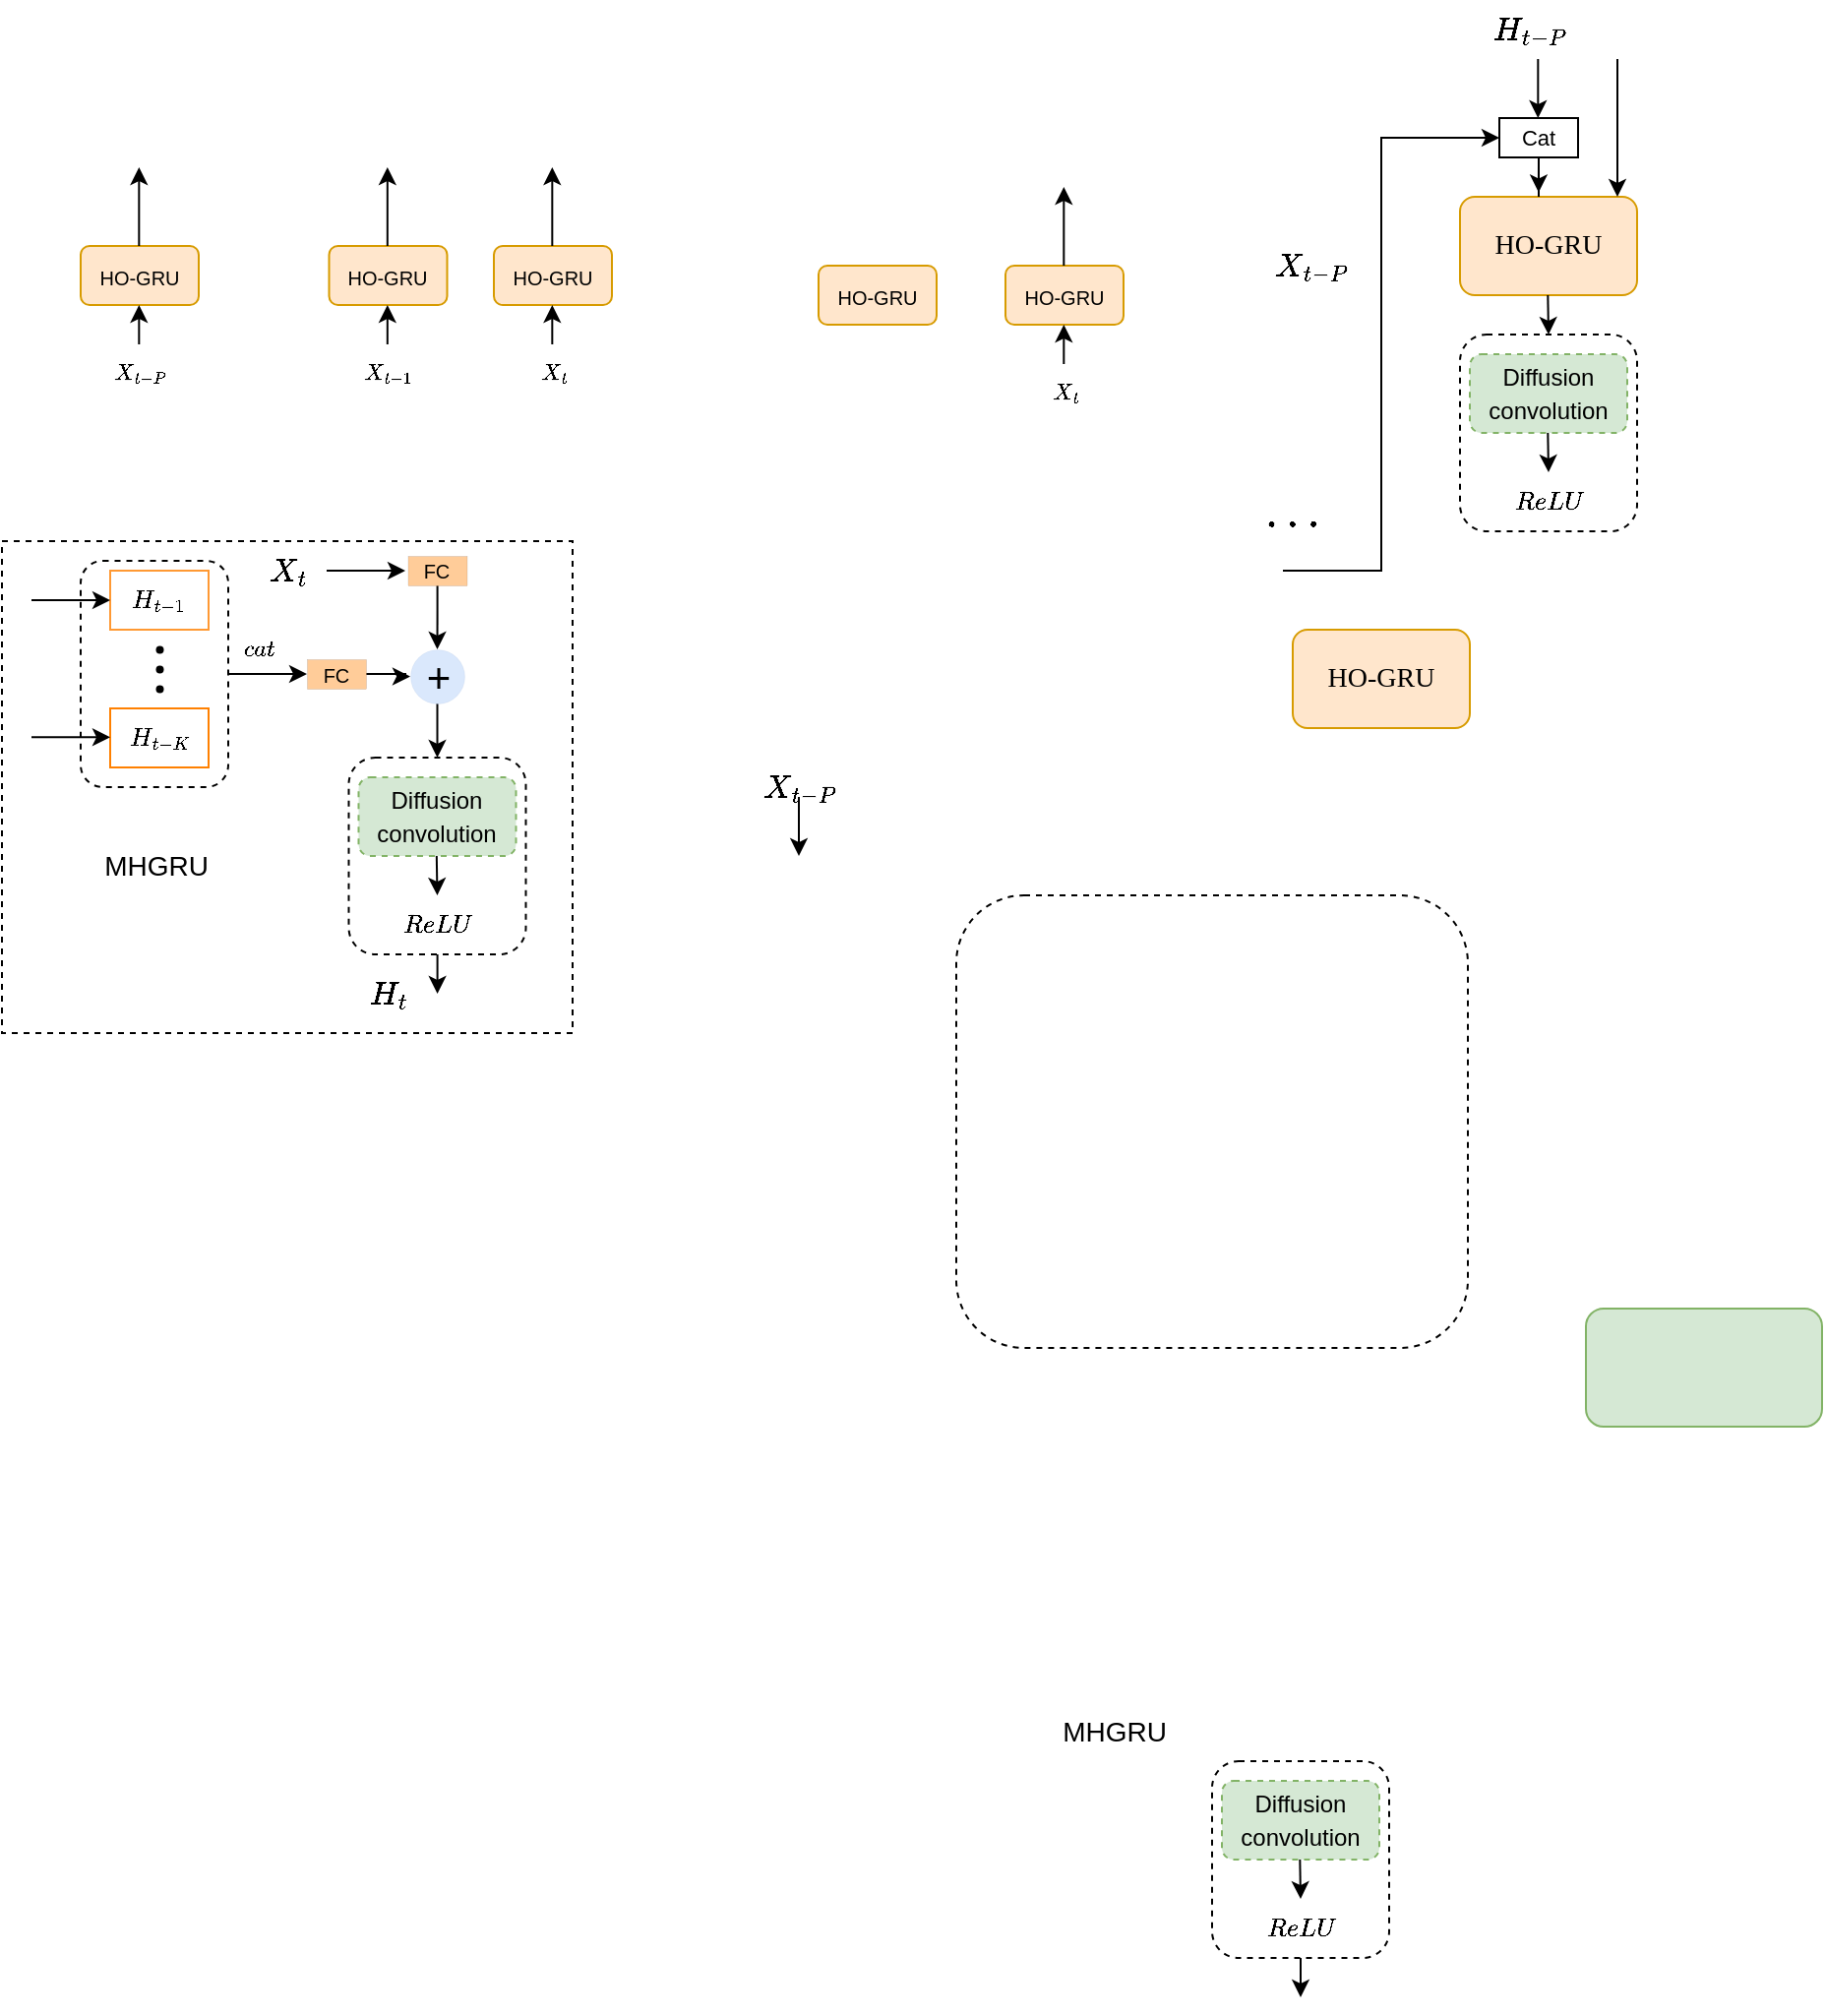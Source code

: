 <mxfile version="20.3.3" type="github" pages="2">
  <diagram id="hJp9Cb7KLexVjKm1sbrY" name="第 1 页">
    <mxGraphModel dx="1807" dy="1694" grid="1" gridSize="10" guides="1" tooltips="1" connect="1" arrows="1" fold="1" page="1" pageScale="1" pageWidth="827" pageHeight="1169" math="1" shadow="0">
      <root>
        <mxCell id="0" />
        <mxCell id="1" parent="0" />
        <mxCell id="CPpen95AD1g5v73k_SBk-2" value="" style="rounded=1;whiteSpace=wrap;html=1;dashed=1;" vertex="1" parent="1">
          <mxGeometry x="440" y="420" width="260" height="230" as="geometry" />
        </mxCell>
        <mxCell id="CPpen95AD1g5v73k_SBk-8" value="&lt;span style=&quot;color: rgba(0, 0, 0, 0); font-family: monospace; font-size: 0px; text-align: start;&quot;&gt;%3CmxGraphModel%3E%3Croot%3E%3CmxCell%20id%3D%220%22%2F%3E%3CmxCell%20id%3D%221%22%20parent%3D%220%22%2F%3E%3CmxCell%20id%3D%222%22%20value%3D%22%22%20style%3D%22endArrow%3Dclassic%3Bhtml%3D1%3Brounded%3D0%3B%22%20edge%3D%221%22%20parent%3D%221%22%3E%3CmxGeometry%20width%3D%2250%22%20height%3D%2250%22%20relative%3D%221%22%20as%3D%22geometry%22%3E%3CmxPoint%20x%3D%22350%22%20y%3D%22180%22%20as%3D%22sourcePoint%22%2F%3E%3CmxPoint%20x%3D%22350%22%20y%3D%22260%22%20as%3D%22targetPoint%22%2F%3E%3C%2FmxGeometry%3E%3C%2FmxCell%3E%3C%2Froot%3E%3C%2FmxGraphModel%3E$$&lt;/span&gt;" style="text;html=1;align=center;verticalAlign=middle;resizable=0;points=[];autosize=1;strokeColor=none;fillColor=none;" vertex="1" parent="1">
          <mxGeometry x="238.75" y="100" width="20" height="30" as="geometry" />
        </mxCell>
        <mxCell id="CPpen95AD1g5v73k_SBk-11" value="&lt;span style=&quot;font-family: Helvetica;&quot;&gt;$$X_{t-P}$$&lt;/span&gt;" style="text;html=1;align=center;verticalAlign=middle;resizable=0;points=[];autosize=1;strokeColor=none;fillColor=none;fontSize=14;fontFamily=Verdana;" vertex="1" parent="1">
          <mxGeometry x="310" y="350" width="100" height="30" as="geometry" />
        </mxCell>
        <mxCell id="CPpen95AD1g5v73k_SBk-12" value="HO-GRU" style="rounded=1;whiteSpace=wrap;html=1;fontFamily=Verdana;fontSize=14;fillColor=#ffe6cc;strokeColor=#d79b00;" vertex="1" parent="1">
          <mxGeometry x="611" y="285" width="90" height="50" as="geometry" />
        </mxCell>
        <mxCell id="CPpen95AD1g5v73k_SBk-13" value="" style="rounded=1;whiteSpace=wrap;html=1;fontFamily=Verdana;fontSize=14;fillColor=#d5e8d4;strokeColor=#82b366;" vertex="1" parent="1">
          <mxGeometry x="760" y="630" width="120" height="60" as="geometry" />
        </mxCell>
        <mxCell id="CPpen95AD1g5v73k_SBk-15" value="" style="rounded=1;whiteSpace=wrap;html=1;fontFamily=Verdana;fontSize=14;dashed=1;" vertex="1" parent="1">
          <mxGeometry x="131.25" y="350" width="90" height="100" as="geometry" />
        </mxCell>
        <mxCell id="CPpen95AD1g5v73k_SBk-19" value="" style="endArrow=classic;html=1;rounded=0;" edge="1" parent="1">
          <mxGeometry width="50" height="50" relative="1" as="geometry">
            <mxPoint x="360" y="370" as="sourcePoint" />
            <mxPoint x="360" y="400" as="targetPoint" />
          </mxGeometry>
        </mxCell>
        <mxCell id="CPpen95AD1g5v73k_SBk-21" value="&lt;font face=&quot;Helvetica&quot; style=&quot;font-size: 12px;&quot;&gt;Diffusion convolution&lt;/font&gt;" style="rounded=1;whiteSpace=wrap;html=1;dashed=1;fontFamily=Verdana;fontSize=14;fillColor=#d5e8d4;strokeColor=#82b366;" vertex="1" parent="1">
          <mxGeometry x="136.25" y="360" width="80" height="40" as="geometry" />
        </mxCell>
        <mxCell id="CPpen95AD1g5v73k_SBk-24" value="" style="endArrow=classic;html=1;rounded=0;" edge="1" parent="1">
          <mxGeometry width="50" height="50" relative="1" as="geometry">
            <mxPoint x="175.91" y="400" as="sourcePoint" />
            <mxPoint x="176.25" y="420" as="targetPoint" />
          </mxGeometry>
        </mxCell>
        <mxCell id="CPpen95AD1g5v73k_SBk-91" style="edgeStyle=orthogonalEdgeStyle;rounded=0;orthogonalLoop=1;jettySize=auto;html=1;fontFamily=Helvetica;fontSize=21;endArrow=classic;endFill=1;" edge="1" parent="1" source="CPpen95AD1g5v73k_SBk-25">
          <mxGeometry relative="1" as="geometry">
            <mxPoint x="176.25" y="470" as="targetPoint" />
          </mxGeometry>
        </mxCell>
        <mxCell id="CPpen95AD1g5v73k_SBk-25" value="&lt;font style=&quot;font-size: 11px;&quot;&gt;$$ReLU$$&lt;/font&gt;" style="text;html=1;align=center;verticalAlign=middle;resizable=0;points=[];autosize=1;strokeColor=none;fillColor=none;fontSize=11;fontFamily=Helvetica;" vertex="1" parent="1">
          <mxGeometry x="136.25" y="420" width="80" height="30" as="geometry" />
        </mxCell>
        <mxCell id="CPpen95AD1g5v73k_SBk-29" value="&lt;font style=&quot;font-size: 14px;&quot;&gt;$$H_{t-P}$$&lt;/font&gt;" style="text;html=1;align=center;verticalAlign=middle;resizable=0;points=[];autosize=1;strokeColor=none;fillColor=none;" vertex="1" parent="1">
          <mxGeometry x="681" y="-35" width="100" height="30" as="geometry" />
        </mxCell>
        <mxCell id="CPpen95AD1g5v73k_SBk-30" value="&lt;span style=&quot;font-family: Helvetica;&quot;&gt;$$X_{t-P}$$&lt;/span&gt;" style="text;html=1;align=center;verticalAlign=middle;resizable=0;points=[];autosize=1;strokeColor=none;fillColor=none;fontSize=14;fontFamily=Verdana;" vertex="1" parent="1">
          <mxGeometry x="570" y="85" width="100" height="30" as="geometry" />
        </mxCell>
        <mxCell id="CPpen95AD1g5v73k_SBk-31" value="HO-GRU" style="rounded=1;whiteSpace=wrap;html=1;fontFamily=Verdana;fontSize=14;fillColor=#ffe6cc;strokeColor=#d79b00;" vertex="1" parent="1">
          <mxGeometry x="696" y="65" width="90" height="50" as="geometry" />
        </mxCell>
        <mxCell id="CPpen95AD1g5v73k_SBk-32" value="" style="rounded=1;whiteSpace=wrap;html=1;fontFamily=Verdana;fontSize=14;dashed=1;" vertex="1" parent="1">
          <mxGeometry x="696" y="135" width="90" height="100" as="geometry" />
        </mxCell>
        <mxCell id="CPpen95AD1g5v73k_SBk-33" value="" style="endArrow=classic;html=1;rounded=0;" edge="1" parent="1">
          <mxGeometry width="50" height="50" relative="1" as="geometry">
            <mxPoint x="740.66" y="115" as="sourcePoint" />
            <mxPoint x="741" y="135" as="targetPoint" />
          </mxGeometry>
        </mxCell>
        <mxCell id="CPpen95AD1g5v73k_SBk-34" value="" style="endArrow=classic;html=1;rounded=0;" edge="1" parent="1">
          <mxGeometry width="50" height="50" relative="1" as="geometry">
            <mxPoint x="776" y="-5" as="sourcePoint" />
            <mxPoint x="776" y="65" as="targetPoint" />
            <Array as="points">
              <mxPoint x="776" y="35" />
            </Array>
          </mxGeometry>
        </mxCell>
        <mxCell id="CPpen95AD1g5v73k_SBk-35" value="&lt;font face=&quot;Helvetica&quot; style=&quot;font-size: 12px;&quot;&gt;Diffusion convolution&lt;/font&gt;" style="rounded=1;whiteSpace=wrap;html=1;dashed=1;fontFamily=Verdana;fontSize=14;fillColor=#d5e8d4;strokeColor=#82b366;" vertex="1" parent="1">
          <mxGeometry x="701" y="145" width="80" height="40" as="geometry" />
        </mxCell>
        <mxCell id="CPpen95AD1g5v73k_SBk-36" value="" style="endArrow=classic;html=1;rounded=0;" edge="1" parent="1">
          <mxGeometry width="50" height="50" relative="1" as="geometry">
            <mxPoint x="740.66" y="185" as="sourcePoint" />
            <mxPoint x="741" y="205" as="targetPoint" />
          </mxGeometry>
        </mxCell>
        <mxCell id="CPpen95AD1g5v73k_SBk-38" value="&lt;font style=&quot;font-size: 11px;&quot;&gt;$$ReLU$$&lt;/font&gt;" style="text;html=1;align=center;verticalAlign=middle;resizable=0;points=[];autosize=1;strokeColor=none;fillColor=none;fontSize=11;fontFamily=Helvetica;" vertex="1" parent="1">
          <mxGeometry x="701" y="205" width="80" height="30" as="geometry" />
        </mxCell>
        <mxCell id="CPpen95AD1g5v73k_SBk-39" value="" style="endArrow=classic;html=1;rounded=0;fontFamily=Helvetica;fontSize=11;" edge="1" parent="1">
          <mxGeometry width="50" height="50" relative="1" as="geometry">
            <mxPoint x="606" y="255" as="sourcePoint" />
            <mxPoint x="716" y="35" as="targetPoint" />
            <Array as="points">
              <mxPoint x="656" y="255" />
              <mxPoint x="656" y="35" />
            </Array>
          </mxGeometry>
        </mxCell>
        <mxCell id="CPpen95AD1g5v73k_SBk-50" style="edgeStyle=orthogonalEdgeStyle;rounded=0;orthogonalLoop=1;jettySize=auto;html=1;entryX=0.444;entryY=-0.045;entryDx=0;entryDy=0;entryPerimeter=0;fontFamily=Helvetica;fontSize=20;endArrow=classic;endFill=1;" edge="1" parent="1" source="CPpen95AD1g5v73k_SBk-42" target="CPpen95AD1g5v73k_SBk-31">
          <mxGeometry relative="1" as="geometry" />
        </mxCell>
        <mxCell id="CPpen95AD1g5v73k_SBk-42" value="Cat" style="whiteSpace=wrap;html=1;fontFamily=Helvetica;fontSize=11;" vertex="1" parent="1">
          <mxGeometry x="716" y="25" width="40" height="20" as="geometry" />
        </mxCell>
        <mxCell id="CPpen95AD1g5v73k_SBk-43" value="" style="endArrow=classic;html=1;rounded=0;" edge="1" parent="1">
          <mxGeometry width="50" height="50" relative="1" as="geometry">
            <mxPoint x="735.66" y="-5" as="sourcePoint" />
            <mxPoint x="735.66" y="25" as="targetPoint" />
          </mxGeometry>
        </mxCell>
        <mxCell id="CPpen95AD1g5v73k_SBk-45" value="&lt;b&gt;&lt;font style=&quot;font-size: 20px;&quot;&gt;$$...$$&lt;/font&gt;&lt;/b&gt;" style="text;html=1;align=center;verticalAlign=middle;resizable=0;points=[];autosize=1;strokeColor=none;fillColor=none;fontSize=11;fontFamily=Helvetica;" vertex="1" parent="1">
          <mxGeometry x="570" y="205" width="80" height="40" as="geometry" />
        </mxCell>
        <mxCell id="CPpen95AD1g5v73k_SBk-56" value="&lt;span style=&quot;font-family: Helvetica;&quot;&gt;$$X_t$$&lt;/span&gt;" style="text;html=1;align=center;verticalAlign=middle;resizable=0;points=[];autosize=1;strokeColor=none;fillColor=none;fontSize=14;fontFamily=Verdana;" vertex="1" parent="1">
          <mxGeometry x="60" y="240" width="80" height="30" as="geometry" />
        </mxCell>
        <mxCell id="CPpen95AD1g5v73k_SBk-58" value="&lt;font style=&quot;font-size: 11px;&quot;&gt;$$H_{t-1}$$&lt;/font&gt;" style="whiteSpace=wrap;html=1;fontFamily=Helvetica;fontSize=20;strokeColor=#FF9933;" vertex="1" parent="1">
          <mxGeometry x="10" y="255" width="50" height="30" as="geometry" />
        </mxCell>
        <mxCell id="CPpen95AD1g5v73k_SBk-61" value="&lt;font style=&quot;font-size: 11px;&quot;&gt;$$H_{t-K}$$&lt;/font&gt;" style="whiteSpace=wrap;html=1;fontFamily=Helvetica;fontSize=20;strokeColor=#FF8000;" vertex="1" parent="1">
          <mxGeometry x="10" y="325" width="50" height="30" as="geometry" />
        </mxCell>
        <mxCell id="CPpen95AD1g5v73k_SBk-73" style="edgeStyle=orthogonalEdgeStyle;rounded=0;orthogonalLoop=1;jettySize=auto;html=1;fontFamily=Helvetica;fontSize=10;endArrow=classic;endFill=1;" edge="1" parent="1" source="CPpen95AD1g5v73k_SBk-62">
          <mxGeometry relative="1" as="geometry">
            <mxPoint x="110.0" y="307.5" as="targetPoint" />
          </mxGeometry>
        </mxCell>
        <mxCell id="CPpen95AD1g5v73k_SBk-62" value="" style="rounded=1;whiteSpace=wrap;html=1;fontFamily=Helvetica;fontSize=11;fillColor=none;dashed=1;" vertex="1" parent="1">
          <mxGeometry x="-5" y="250" width="75" height="115" as="geometry" />
        </mxCell>
        <mxCell id="CPpen95AD1g5v73k_SBk-68" value="" style="shape=waypoint;sketch=0;fillStyle=solid;size=6;pointerEvents=1;points=[];fillColor=none;resizable=0;rotatable=0;perimeter=centerPerimeter;snapToPoint=1;dashed=1;strokeColor=#000000;fontFamily=Helvetica;fontSize=10;strokeWidth=0;" vertex="1" parent="1">
          <mxGeometry x="15" y="275" width="40" height="40" as="geometry" />
        </mxCell>
        <mxCell id="CPpen95AD1g5v73k_SBk-69" value="" style="shape=waypoint;sketch=0;fillStyle=solid;size=6;pointerEvents=1;points=[];fillColor=none;resizable=0;rotatable=0;perimeter=centerPerimeter;snapToPoint=1;dashed=1;strokeColor=#000000;fontFamily=Helvetica;fontSize=10;strokeWidth=0;" vertex="1" parent="1">
          <mxGeometry x="15" y="295" width="40" height="40" as="geometry" />
        </mxCell>
        <mxCell id="CPpen95AD1g5v73k_SBk-70" value="" style="shape=waypoint;sketch=0;fillStyle=solid;size=6;pointerEvents=1;points=[];fillColor=none;resizable=0;rotatable=0;perimeter=centerPerimeter;snapToPoint=1;dashed=1;strokeColor=#000000;fontFamily=Helvetica;fontSize=10;strokeWidth=0;" vertex="1" parent="1">
          <mxGeometry x="15" y="285" width="40" height="40" as="geometry" />
        </mxCell>
        <mxCell id="CPpen95AD1g5v73k_SBk-71" value="" style="endArrow=classic;html=1;rounded=0;fontFamily=Helvetica;fontSize=10;entryX=0;entryY=0.5;entryDx=0;entryDy=0;" edge="1" parent="1" target="CPpen95AD1g5v73k_SBk-58">
          <mxGeometry width="50" height="50" relative="1" as="geometry">
            <mxPoint x="-30" y="270" as="sourcePoint" />
            <mxPoint x="10" y="225" as="targetPoint" />
          </mxGeometry>
        </mxCell>
        <mxCell id="CPpen95AD1g5v73k_SBk-72" value="" style="endArrow=classic;html=1;rounded=0;fontFamily=Helvetica;fontSize=10;entryX=0;entryY=0.5;entryDx=0;entryDy=0;" edge="1" parent="1">
          <mxGeometry width="50" height="50" relative="1" as="geometry">
            <mxPoint x="-30.0" y="339.66" as="sourcePoint" />
            <mxPoint x="10.0" y="339.66" as="targetPoint" />
          </mxGeometry>
        </mxCell>
        <mxCell id="CPpen95AD1g5v73k_SBk-74" value="$$cat$$" style="text;html=1;align=center;verticalAlign=middle;resizable=0;points=[];autosize=1;strokeColor=none;fillColor=none;fontSize=10;fontFamily=Helvetica;" vertex="1" parent="1">
          <mxGeometry x="50" y="280" width="70" height="30" as="geometry" />
        </mxCell>
        <mxCell id="CPpen95AD1g5v73k_SBk-85" value="" style="edgeStyle=orthogonalEdgeStyle;rounded=0;orthogonalLoop=1;jettySize=auto;html=1;fontFamily=Helvetica;fontSize=21;endArrow=classic;endFill=1;" edge="1" parent="1" source="CPpen95AD1g5v73k_SBk-75" target="CPpen95AD1g5v73k_SBk-80">
          <mxGeometry relative="1" as="geometry" />
        </mxCell>
        <mxCell id="CPpen95AD1g5v73k_SBk-75" value="FC" style="rounded=0;whiteSpace=wrap;html=1;dashed=1;strokeColor=#000000;strokeWidth=0;fontFamily=Helvetica;fontSize=10;fillColor=#FFCC99;" vertex="1" parent="1">
          <mxGeometry x="110" y="300" width="30" height="15" as="geometry" />
        </mxCell>
        <mxCell id="CPpen95AD1g5v73k_SBk-79" style="edgeStyle=orthogonalEdgeStyle;rounded=0;orthogonalLoop=1;jettySize=auto;html=1;fontFamily=Helvetica;fontSize=10;endArrow=classic;endFill=1;entryX=0.5;entryY=0;entryDx=0;entryDy=0;" edge="1" parent="1" source="CPpen95AD1g5v73k_SBk-76" target="CPpen95AD1g5v73k_SBk-80">
          <mxGeometry relative="1" as="geometry">
            <mxPoint x="176.25" y="282.5" as="targetPoint" />
          </mxGeometry>
        </mxCell>
        <mxCell id="CPpen95AD1g5v73k_SBk-76" value="FC" style="rounded=0;whiteSpace=wrap;html=1;dashed=1;strokeColor=#000000;strokeWidth=0;fontFamily=Helvetica;fontSize=10;fillColor=#FFCC99;" vertex="1" parent="1">
          <mxGeometry x="161.25" y="247.5" width="30" height="15" as="geometry" />
        </mxCell>
        <mxCell id="CPpen95AD1g5v73k_SBk-90" style="edgeStyle=orthogonalEdgeStyle;rounded=0;orthogonalLoop=1;jettySize=auto;html=1;entryX=0.5;entryY=0;entryDx=0;entryDy=0;fontFamily=Helvetica;fontSize=21;endArrow=classic;endFill=1;" edge="1" parent="1" source="CPpen95AD1g5v73k_SBk-80" target="CPpen95AD1g5v73k_SBk-15">
          <mxGeometry relative="1" as="geometry" />
        </mxCell>
        <mxCell id="CPpen95AD1g5v73k_SBk-80" value="&lt;font style=&quot;font-size: 21px;&quot;&gt;+&lt;/font&gt;" style="ellipse;whiteSpace=wrap;html=1;aspect=fixed;dashed=1;strokeColor=#6c8ebf;strokeWidth=0;fontFamily=Helvetica;fontSize=10;fillColor=#dae8fc;" vertex="1" parent="1">
          <mxGeometry x="162.5" y="295" width="27.5" height="27.5" as="geometry" />
        </mxCell>
        <mxCell id="CPpen95AD1g5v73k_SBk-92" value="&lt;font style=&quot;font-size: 14px;&quot;&gt;$$H_t$$&lt;/font&gt;" style="text;html=1;align=center;verticalAlign=middle;resizable=0;points=[];autosize=1;strokeColor=none;fillColor=none;fontSize=21;fontFamily=Helvetica;" vertex="1" parent="1">
          <mxGeometry x="111.25" y="450" width="80" height="40" as="geometry" />
        </mxCell>
        <mxCell id="CPpen95AD1g5v73k_SBk-93" value="" style="endArrow=classic;html=1;rounded=0;fontFamily=Helvetica;fontSize=14;" edge="1" parent="1">
          <mxGeometry width="50" height="50" relative="1" as="geometry">
            <mxPoint x="120" y="255" as="sourcePoint" />
            <mxPoint x="160" y="255" as="targetPoint" />
          </mxGeometry>
        </mxCell>
        <mxCell id="CPpen95AD1g5v73k_SBk-95" value="" style="rounded=0;whiteSpace=wrap;html=1;dashed=1;strokeColor=#000000;strokeWidth=1;fontFamily=Helvetica;fontSize=14;fillColor=none;" vertex="1" parent="1">
          <mxGeometry x="-45" y="240" width="290" height="250" as="geometry" />
        </mxCell>
        <mxCell id="CPpen95AD1g5v73k_SBk-96" value="MHGRU" style="text;html=1;align=center;verticalAlign=middle;resizable=0;points=[];autosize=1;strokeColor=none;fillColor=none;fontSize=14;fontFamily=Helvetica;" vertex="1" parent="1">
          <mxGeometry x="-7.5" y="390" width="80" height="30" as="geometry" />
        </mxCell>
        <mxCell id="CPpen95AD1g5v73k_SBk-99" value="" style="rounded=1;whiteSpace=wrap;html=1;fontFamily=Verdana;fontSize=14;dashed=1;" vertex="1" parent="1">
          <mxGeometry x="570" y="860" width="90" height="100" as="geometry" />
        </mxCell>
        <mxCell id="CPpen95AD1g5v73k_SBk-100" value="&lt;font face=&quot;Helvetica&quot; style=&quot;font-size: 12px;&quot;&gt;Diffusion convolution&lt;/font&gt;" style="rounded=1;whiteSpace=wrap;html=1;dashed=1;fontFamily=Verdana;fontSize=14;fillColor=#d5e8d4;strokeColor=#82b366;" vertex="1" parent="1">
          <mxGeometry x="575" y="870" width="80" height="40" as="geometry" />
        </mxCell>
        <mxCell id="CPpen95AD1g5v73k_SBk-101" value="" style="endArrow=classic;html=1;rounded=0;" edge="1" parent="1">
          <mxGeometry width="50" height="50" relative="1" as="geometry">
            <mxPoint x="614.66" y="910" as="sourcePoint" />
            <mxPoint x="615.0" y="930" as="targetPoint" />
          </mxGeometry>
        </mxCell>
        <mxCell id="CPpen95AD1g5v73k_SBk-102" style="edgeStyle=orthogonalEdgeStyle;rounded=0;orthogonalLoop=1;jettySize=auto;html=1;fontFamily=Helvetica;fontSize=21;endArrow=classic;endFill=1;" edge="1" parent="1" source="CPpen95AD1g5v73k_SBk-103">
          <mxGeometry relative="1" as="geometry">
            <mxPoint x="615.0" y="980" as="targetPoint" />
          </mxGeometry>
        </mxCell>
        <mxCell id="CPpen95AD1g5v73k_SBk-103" value="&lt;font style=&quot;font-size: 11px;&quot;&gt;$$ReLU$$&lt;/font&gt;" style="text;html=1;align=center;verticalAlign=middle;resizable=0;points=[];autosize=1;strokeColor=none;fillColor=none;fontSize=11;fontFamily=Helvetica;" vertex="1" parent="1">
          <mxGeometry x="575" y="930" width="80" height="30" as="geometry" />
        </mxCell>
        <mxCell id="CPpen95AD1g5v73k_SBk-122" value="MHGRU" style="text;html=1;align=center;verticalAlign=middle;resizable=0;points=[];autosize=1;strokeColor=none;fillColor=none;fontSize=14;fontFamily=Helvetica;" vertex="1" parent="1">
          <mxGeometry x="480" y="830" width="80" height="30" as="geometry" />
        </mxCell>
        <mxCell id="ZWESRI51xOUJ7G3OvhkM-3" value="&lt;font style=&quot;font-size: 10px;&quot;&gt;HO-GRU&lt;/font&gt;" style="rounded=1;whiteSpace=wrap;html=1;strokeColor=#d79b00;strokeWidth=1;fontFamily=Helvetica;fontSize=13;fillColor=#ffe6cc;" vertex="1" parent="1">
          <mxGeometry x="205" y="90" width="60" height="30" as="geometry" />
        </mxCell>
        <mxCell id="ZWESRI51xOUJ7G3OvhkM-4" value="&lt;font style=&quot;font-size: 10px;&quot;&gt;HO-GRU&lt;/font&gt;" style="rounded=1;whiteSpace=wrap;html=1;strokeColor=#d79b00;strokeWidth=1;fontFamily=Helvetica;fontSize=13;fillColor=#ffe6cc;" vertex="1" parent="1">
          <mxGeometry x="370" y="100" width="60" height="30" as="geometry" />
        </mxCell>
        <mxCell id="ZWESRI51xOUJ7G3OvhkM-5" value="$$X_t$$" style="text;html=1;align=center;verticalAlign=middle;resizable=0;points=[];autosize=1;strokeColor=none;fillColor=none;fontSize=10;fontFamily=Helvetica;" vertex="1" parent="1">
          <mxGeometry x="200" y="140" width="70" height="30" as="geometry" />
        </mxCell>
        <mxCell id="ZWESRI51xOUJ7G3OvhkM-6" value="" style="endArrow=classic;html=1;rounded=0;fontFamily=Helvetica;fontSize=11;" edge="1" parent="1">
          <mxGeometry width="50" height="50" relative="1" as="geometry">
            <mxPoint x="234.66" y="140" as="sourcePoint" />
            <mxPoint x="234.66" y="120" as="targetPoint" />
          </mxGeometry>
        </mxCell>
        <mxCell id="ZWESRI51xOUJ7G3OvhkM-7" value="" style="endArrow=classic;html=1;rounded=0;fontFamily=Helvetica;fontSize=11;" edge="1" parent="1">
          <mxGeometry width="50" height="50" relative="1" as="geometry">
            <mxPoint x="234.66" y="90" as="sourcePoint" />
            <mxPoint x="234.66" y="50" as="targetPoint" />
          </mxGeometry>
        </mxCell>
        <mxCell id="ZWESRI51xOUJ7G3OvhkM-38" value="&lt;span style=&quot;color: rgba(0, 0, 0, 0); font-family: monospace; font-size: 0px; text-align: start;&quot;&gt;%3CmxGraphModel%3E%3Croot%3E%3CmxCell%20id%3D%220%22%2F%3E%3CmxCell%20id%3D%221%22%20parent%3D%220%22%2F%3E%3CmxCell%20id%3D%222%22%20value%3D%22%22%20style%3D%22endArrow%3Dclassic%3Bhtml%3D1%3Brounded%3D0%3B%22%20edge%3D%221%22%20parent%3D%221%22%3E%3CmxGeometry%20width%3D%2250%22%20height%3D%2250%22%20relative%3D%221%22%20as%3D%22geometry%22%3E%3CmxPoint%20x%3D%22350%22%20y%3D%22180%22%20as%3D%22sourcePoint%22%2F%3E%3CmxPoint%20x%3D%22350%22%20y%3D%22260%22%20as%3D%22targetPoint%22%2F%3E%3C%2FmxGeometry%3E%3C%2FmxCell%3E%3C%2Froot%3E%3C%2FmxGraphModel%3E$$&lt;/span&gt;" style="text;html=1;align=center;verticalAlign=middle;resizable=0;points=[];autosize=1;strokeColor=none;fillColor=none;" vertex="1" parent="1">
          <mxGeometry x="28.75" y="100" width="20" height="30" as="geometry" />
        </mxCell>
        <mxCell id="ZWESRI51xOUJ7G3OvhkM-39" value="&lt;font style=&quot;font-size: 10px;&quot;&gt;HO-GRU&lt;/font&gt;" style="rounded=1;whiteSpace=wrap;html=1;strokeColor=#d79b00;strokeWidth=1;fontFamily=Helvetica;fontSize=13;fillColor=#ffe6cc;" vertex="1" parent="1">
          <mxGeometry x="-5" y="90" width="60" height="30" as="geometry" />
        </mxCell>
        <mxCell id="ZWESRI51xOUJ7G3OvhkM-40" value="$$X_{t-P}$$" style="text;html=1;align=center;verticalAlign=middle;resizable=0;points=[];autosize=1;strokeColor=none;fillColor=none;fontSize=10;fontFamily=Helvetica;" vertex="1" parent="1">
          <mxGeometry x="-20" y="140" width="90" height="30" as="geometry" />
        </mxCell>
        <mxCell id="ZWESRI51xOUJ7G3OvhkM-41" value="" style="endArrow=classic;html=1;rounded=0;fontFamily=Helvetica;fontSize=11;" edge="1" parent="1">
          <mxGeometry width="50" height="50" relative="1" as="geometry">
            <mxPoint x="24.66" y="140.0" as="sourcePoint" />
            <mxPoint x="24.66" y="120.0" as="targetPoint" />
          </mxGeometry>
        </mxCell>
        <mxCell id="ZWESRI51xOUJ7G3OvhkM-42" value="" style="endArrow=classic;html=1;rounded=0;fontFamily=Helvetica;fontSize=11;" edge="1" parent="1">
          <mxGeometry width="50" height="50" relative="1" as="geometry">
            <mxPoint x="24.66" y="90.0" as="sourcePoint" />
            <mxPoint x="24.66" y="50.0" as="targetPoint" />
          </mxGeometry>
        </mxCell>
        <mxCell id="ZWESRI51xOUJ7G3OvhkM-43" value="&lt;span style=&quot;color: rgba(0, 0, 0, 0); font-family: monospace; font-size: 0px; text-align: start;&quot;&gt;%3CmxGraphModel%3E%3Croot%3E%3CmxCell%20id%3D%220%22%2F%3E%3CmxCell%20id%3D%221%22%20parent%3D%220%22%2F%3E%3CmxCell%20id%3D%222%22%20value%3D%22%22%20style%3D%22endArrow%3Dclassic%3Bhtml%3D1%3Brounded%3D0%3B%22%20edge%3D%221%22%20parent%3D%221%22%3E%3CmxGeometry%20width%3D%2250%22%20height%3D%2250%22%20relative%3D%221%22%20as%3D%22geometry%22%3E%3CmxPoint%20x%3D%22350%22%20y%3D%22180%22%20as%3D%22sourcePoint%22%2F%3E%3CmxPoint%20x%3D%22350%22%20y%3D%22260%22%20as%3D%22targetPoint%22%2F%3E%3C%2FmxGeometry%3E%3C%2FmxCell%3E%3C%2Froot%3E%3C%2FmxGraphModel%3E$$&lt;/span&gt;" style="text;html=1;align=center;verticalAlign=middle;resizable=0;points=[];autosize=1;strokeColor=none;fillColor=none;" vertex="1" parent="1">
          <mxGeometry x="155" y="100" width="20" height="30" as="geometry" />
        </mxCell>
        <mxCell id="ZWESRI51xOUJ7G3OvhkM-44" value="&lt;font style=&quot;font-size: 10px;&quot;&gt;HO-GRU&lt;/font&gt;" style="rounded=1;whiteSpace=wrap;html=1;strokeColor=#d79b00;strokeWidth=1;fontFamily=Helvetica;fontSize=13;fillColor=#ffe6cc;" vertex="1" parent="1">
          <mxGeometry x="121.25" y="90" width="60" height="30" as="geometry" />
        </mxCell>
        <mxCell id="ZWESRI51xOUJ7G3OvhkM-45" value="$$X_{t-1}$$" style="text;html=1;align=center;verticalAlign=middle;resizable=0;points=[];autosize=1;strokeColor=none;fillColor=none;fontSize=10;fontFamily=Helvetica;" vertex="1" parent="1">
          <mxGeometry x="106.25" y="140" width="90" height="30" as="geometry" />
        </mxCell>
        <mxCell id="ZWESRI51xOUJ7G3OvhkM-46" value="" style="endArrow=classic;html=1;rounded=0;fontFamily=Helvetica;fontSize=11;" edge="1" parent="1">
          <mxGeometry width="50" height="50" relative="1" as="geometry">
            <mxPoint x="150.91" y="140.0" as="sourcePoint" />
            <mxPoint x="150.91" y="120.0" as="targetPoint" />
          </mxGeometry>
        </mxCell>
        <mxCell id="ZWESRI51xOUJ7G3OvhkM-47" value="" style="endArrow=classic;html=1;rounded=0;fontFamily=Helvetica;fontSize=11;" edge="1" parent="1">
          <mxGeometry width="50" height="50" relative="1" as="geometry">
            <mxPoint x="150.91" y="90.0" as="sourcePoint" />
            <mxPoint x="150.91" y="50.0" as="targetPoint" />
          </mxGeometry>
        </mxCell>
        <mxCell id="ZWESRI51xOUJ7G3OvhkM-48" value="&lt;span style=&quot;color: rgba(0, 0, 0, 0); font-family: monospace; font-size: 0px; text-align: start;&quot;&gt;%3CmxGraphModel%3E%3Croot%3E%3CmxCell%20id%3D%220%22%2F%3E%3CmxCell%20id%3D%221%22%20parent%3D%220%22%2F%3E%3CmxCell%20id%3D%222%22%20value%3D%22%22%20style%3D%22endArrow%3Dclassic%3Bhtml%3D1%3Brounded%3D0%3B%22%20edge%3D%221%22%20parent%3D%221%22%3E%3CmxGeometry%20width%3D%2250%22%20height%3D%2250%22%20relative%3D%221%22%20as%3D%22geometry%22%3E%3CmxPoint%20x%3D%22350%22%20y%3D%22180%22%20as%3D%22sourcePoint%22%2F%3E%3CmxPoint%20x%3D%22350%22%20y%3D%22260%22%20as%3D%22targetPoint%22%2F%3E%3C%2FmxGeometry%3E%3C%2FmxCell%3E%3C%2Froot%3E%3C%2FmxGraphModel%3E$$&lt;/span&gt;" style="text;html=1;align=center;verticalAlign=middle;resizable=0;points=[];autosize=1;strokeColor=none;fillColor=none;" vertex="1" parent="1">
          <mxGeometry x="498.75" y="110" width="20" height="30" as="geometry" />
        </mxCell>
        <mxCell id="ZWESRI51xOUJ7G3OvhkM-49" value="&lt;font style=&quot;font-size: 10px;&quot;&gt;HO-GRU&lt;/font&gt;" style="rounded=1;whiteSpace=wrap;html=1;strokeColor=#d79b00;strokeWidth=1;fontFamily=Helvetica;fontSize=13;fillColor=#ffe6cc;" vertex="1" parent="1">
          <mxGeometry x="465" y="100" width="60" height="30" as="geometry" />
        </mxCell>
        <mxCell id="ZWESRI51xOUJ7G3OvhkM-50" value="$$X_t$$" style="text;html=1;align=center;verticalAlign=middle;resizable=0;points=[];autosize=1;strokeColor=none;fillColor=none;fontSize=10;fontFamily=Helvetica;" vertex="1" parent="1">
          <mxGeometry x="460" y="150" width="70" height="30" as="geometry" />
        </mxCell>
        <mxCell id="ZWESRI51xOUJ7G3OvhkM-51" value="" style="endArrow=classic;html=1;rounded=0;fontFamily=Helvetica;fontSize=11;" edge="1" parent="1">
          <mxGeometry width="50" height="50" relative="1" as="geometry">
            <mxPoint x="494.66" y="150.0" as="sourcePoint" />
            <mxPoint x="494.66" y="130.0" as="targetPoint" />
          </mxGeometry>
        </mxCell>
        <mxCell id="ZWESRI51xOUJ7G3OvhkM-52" value="" style="endArrow=classic;html=1;rounded=0;fontFamily=Helvetica;fontSize=11;" edge="1" parent="1">
          <mxGeometry width="50" height="50" relative="1" as="geometry">
            <mxPoint x="494.66" y="100.0" as="sourcePoint" />
            <mxPoint x="494.66" y="60.0" as="targetPoint" />
          </mxGeometry>
        </mxCell>
      </root>
    </mxGraphModel>
  </diagram>
  <diagram id="3UDiNHqzkY3YRvAO_9mp" name="HO-GRU">
    <mxGraphModel dx="1807" dy="525" grid="1" gridSize="10" guides="1" tooltips="1" connect="1" arrows="1" fold="1" page="1" pageScale="1" pageWidth="827" pageHeight="1169" math="1" shadow="0">
      <root>
        <mxCell id="0" />
        <mxCell id="1" parent="0" />
        <mxCell id="CJm58eh5ZE4JC_eHLjOP-1" value="&lt;span style=&quot;font-family: Helvetica;&quot;&gt;$$X_t$$&lt;/span&gt;" style="text;html=1;align=center;verticalAlign=middle;resizable=0;points=[];autosize=1;strokeColor=none;fillColor=none;fontSize=14;fontFamily=Verdana;" vertex="1" parent="1">
          <mxGeometry x="100" y="720" width="80" height="30" as="geometry" />
        </mxCell>
        <mxCell id="CJm58eh5ZE4JC_eHLjOP-2" value="&lt;font style=&quot;font-size: 11px;&quot;&gt;$$H_{t-1}$$&lt;/font&gt;" style="whiteSpace=wrap;html=1;fontFamily=Helvetica;fontSize=20;strokeColor=#FF9933;" vertex="1" parent="1">
          <mxGeometry x="50" y="735" width="50" height="30" as="geometry" />
        </mxCell>
        <mxCell id="CJm58eh5ZE4JC_eHLjOP-3" value="&lt;font style=&quot;font-size: 11px;&quot;&gt;$$H_{t-K}$$&lt;/font&gt;" style="whiteSpace=wrap;html=1;fontFamily=Helvetica;fontSize=20;strokeColor=#FF8000;" vertex="1" parent="1">
          <mxGeometry x="50" y="805" width="50" height="30" as="geometry" />
        </mxCell>
        <mxCell id="CJm58eh5ZE4JC_eHLjOP-4" style="edgeStyle=orthogonalEdgeStyle;rounded=0;orthogonalLoop=1;jettySize=auto;html=1;fontFamily=Helvetica;fontSize=10;endArrow=classic;endFill=1;" edge="1" parent="1" source="CJm58eh5ZE4JC_eHLjOP-5">
          <mxGeometry relative="1" as="geometry">
            <mxPoint x="150.0" y="787.5" as="targetPoint" />
          </mxGeometry>
        </mxCell>
        <mxCell id="CJm58eh5ZE4JC_eHLjOP-5" value="" style="rounded=1;whiteSpace=wrap;html=1;fontFamily=Helvetica;fontSize=11;fillColor=none;dashed=1;" vertex="1" parent="1">
          <mxGeometry x="35" y="730" width="75" height="115" as="geometry" />
        </mxCell>
        <mxCell id="CJm58eh5ZE4JC_eHLjOP-6" value="" style="shape=waypoint;sketch=0;fillStyle=solid;size=6;pointerEvents=1;points=[];fillColor=none;resizable=0;rotatable=0;perimeter=centerPerimeter;snapToPoint=1;dashed=1;strokeColor=#000000;fontFamily=Helvetica;fontSize=10;strokeWidth=0;" vertex="1" parent="1">
          <mxGeometry x="55" y="755" width="40" height="40" as="geometry" />
        </mxCell>
        <mxCell id="CJm58eh5ZE4JC_eHLjOP-7" value="" style="shape=waypoint;sketch=0;fillStyle=solid;size=6;pointerEvents=1;points=[];fillColor=none;resizable=0;rotatable=0;perimeter=centerPerimeter;snapToPoint=1;dashed=1;strokeColor=#000000;fontFamily=Helvetica;fontSize=10;strokeWidth=0;" vertex="1" parent="1">
          <mxGeometry x="55" y="775" width="40" height="40" as="geometry" />
        </mxCell>
        <mxCell id="CJm58eh5ZE4JC_eHLjOP-8" value="" style="shape=waypoint;sketch=0;fillStyle=solid;size=6;pointerEvents=1;points=[];fillColor=none;resizable=0;rotatable=0;perimeter=centerPerimeter;snapToPoint=1;dashed=1;strokeColor=#000000;fontFamily=Helvetica;fontSize=10;strokeWidth=0;" vertex="1" parent="1">
          <mxGeometry x="55" y="765" width="40" height="40" as="geometry" />
        </mxCell>
        <mxCell id="CJm58eh5ZE4JC_eHLjOP-9" value="" style="endArrow=classic;html=1;rounded=0;fontFamily=Helvetica;fontSize=10;entryX=0;entryY=0.5;entryDx=0;entryDy=0;" edge="1" parent="1" target="CJm58eh5ZE4JC_eHLjOP-2">
          <mxGeometry width="50" height="50" relative="1" as="geometry">
            <mxPoint x="10.0" y="750" as="sourcePoint" />
            <mxPoint x="50" y="705" as="targetPoint" />
          </mxGeometry>
        </mxCell>
        <mxCell id="CJm58eh5ZE4JC_eHLjOP-10" value="" style="endArrow=classic;html=1;rounded=0;fontFamily=Helvetica;fontSize=10;entryX=0;entryY=0.5;entryDx=0;entryDy=0;" edge="1" parent="1">
          <mxGeometry width="50" height="50" relative="1" as="geometry">
            <mxPoint x="10.0" y="819.66" as="sourcePoint" />
            <mxPoint x="50.0" y="819.66" as="targetPoint" />
          </mxGeometry>
        </mxCell>
        <mxCell id="CJm58eh5ZE4JC_eHLjOP-11" value="$$cat$$" style="text;html=1;align=center;verticalAlign=middle;resizable=0;points=[];autosize=1;strokeColor=none;fillColor=none;fontSize=10;fontFamily=Helvetica;" vertex="1" parent="1">
          <mxGeometry x="90" y="760" width="70" height="30" as="geometry" />
        </mxCell>
        <mxCell id="CJm58eh5ZE4JC_eHLjOP-12" value="" style="edgeStyle=orthogonalEdgeStyle;rounded=0;orthogonalLoop=1;jettySize=auto;html=1;fontFamily=Helvetica;fontSize=21;endArrow=classic;endFill=1;" edge="1" parent="1" source="CJm58eh5ZE4JC_eHLjOP-13" target="CJm58eh5ZE4JC_eHLjOP-17">
          <mxGeometry relative="1" as="geometry" />
        </mxCell>
        <mxCell id="CJm58eh5ZE4JC_eHLjOP-13" value="FC" style="rounded=0;whiteSpace=wrap;html=1;dashed=1;strokeColor=#000000;strokeWidth=0;fontFamily=Helvetica;fontSize=10;fillColor=#FFCC99;" vertex="1" parent="1">
          <mxGeometry x="150" y="780" width="30" height="15" as="geometry" />
        </mxCell>
        <mxCell id="CJm58eh5ZE4JC_eHLjOP-14" style="edgeStyle=orthogonalEdgeStyle;rounded=0;orthogonalLoop=1;jettySize=auto;html=1;fontFamily=Helvetica;fontSize=10;endArrow=classic;endFill=1;entryX=0.5;entryY=0;entryDx=0;entryDy=0;" edge="1" parent="1" source="CJm58eh5ZE4JC_eHLjOP-15" target="CJm58eh5ZE4JC_eHLjOP-17">
          <mxGeometry relative="1" as="geometry">
            <mxPoint x="216.25" y="762.5" as="targetPoint" />
          </mxGeometry>
        </mxCell>
        <mxCell id="CJm58eh5ZE4JC_eHLjOP-15" value="FC" style="rounded=0;whiteSpace=wrap;html=1;dashed=1;strokeColor=#000000;strokeWidth=0;fontFamily=Helvetica;fontSize=10;fillColor=#FFCC99;" vertex="1" parent="1">
          <mxGeometry x="201.25" y="727.5" width="30" height="15" as="geometry" />
        </mxCell>
        <mxCell id="CJm58eh5ZE4JC_eHLjOP-16" style="edgeStyle=orthogonalEdgeStyle;rounded=0;orthogonalLoop=1;jettySize=auto;html=1;fontFamily=Helvetica;fontSize=14;endArrow=classic;endFill=1;" edge="1" parent="1" source="CJm58eh5ZE4JC_eHLjOP-17">
          <mxGeometry relative="1" as="geometry">
            <mxPoint x="260" y="788.75" as="targetPoint" />
          </mxGeometry>
        </mxCell>
        <mxCell id="CJm58eh5ZE4JC_eHLjOP-17" value="&lt;font style=&quot;font-size: 21px;&quot;&gt;+&lt;/font&gt;" style="ellipse;whiteSpace=wrap;html=1;aspect=fixed;dashed=1;strokeColor=#6c8ebf;strokeWidth=0;fontFamily=Helvetica;fontSize=10;fillColor=#dae8fc;" vertex="1" parent="1">
          <mxGeometry x="202.5" y="775" width="27.5" height="27.5" as="geometry" />
        </mxCell>
        <mxCell id="CJm58eh5ZE4JC_eHLjOP-18" value="" style="endArrow=classic;html=1;rounded=0;fontFamily=Helvetica;fontSize=14;" edge="1" parent="1">
          <mxGeometry width="50" height="50" relative="1" as="geometry">
            <mxPoint x="160.0" y="735" as="sourcePoint" />
            <mxPoint x="200.0" y="735" as="targetPoint" />
          </mxGeometry>
        </mxCell>
        <mxCell id="CJm58eh5ZE4JC_eHLjOP-19" value="$$output$$" style="text;html=1;align=center;verticalAlign=middle;resizable=0;points=[];autosize=1;strokeColor=none;fillColor=none;fontSize=14;fontFamily=Helvetica;" vertex="1" parent="1">
          <mxGeometry x="215" y="785" width="90" height="30" as="geometry" />
        </mxCell>
        <mxCell id="CJm58eh5ZE4JC_eHLjOP-20" value="&lt;span style=&quot;font-family: Helvetica;&quot;&gt;$$X_t$$&lt;/span&gt;" style="text;html=1;align=center;verticalAlign=middle;resizable=0;points=[];autosize=1;strokeColor=none;fillColor=none;fontSize=14;fontFamily=Verdana;" vertex="1" parent="1">
          <mxGeometry x="93.75" y="882.5" width="80" height="30" as="geometry" />
        </mxCell>
        <mxCell id="CJm58eh5ZE4JC_eHLjOP-21" value="&lt;font style=&quot;font-size: 11px;&quot;&gt;$$H_{t-1}$$&lt;/font&gt;" style="whiteSpace=wrap;html=1;fontFamily=Helvetica;fontSize=20;strokeColor=#FF9933;" vertex="1" parent="1">
          <mxGeometry x="43.75" y="897.5" width="50" height="30" as="geometry" />
        </mxCell>
        <mxCell id="CJm58eh5ZE4JC_eHLjOP-22" value="&lt;font style=&quot;font-size: 11px;&quot;&gt;$$H_{t-K}$$&lt;/font&gt;" style="whiteSpace=wrap;html=1;fontFamily=Helvetica;fontSize=20;strokeColor=#FF8000;" vertex="1" parent="1">
          <mxGeometry x="43.75" y="967.5" width="50" height="30" as="geometry" />
        </mxCell>
        <mxCell id="CJm58eh5ZE4JC_eHLjOP-23" style="edgeStyle=orthogonalEdgeStyle;rounded=0;orthogonalLoop=1;jettySize=auto;html=1;fontFamily=Helvetica;fontSize=10;endArrow=classic;endFill=1;" edge="1" parent="1" source="CJm58eh5ZE4JC_eHLjOP-24">
          <mxGeometry relative="1" as="geometry">
            <mxPoint x="143.75" y="950" as="targetPoint" />
          </mxGeometry>
        </mxCell>
        <mxCell id="CJm58eh5ZE4JC_eHLjOP-24" value="" style="rounded=1;whiteSpace=wrap;html=1;fontFamily=Helvetica;fontSize=11;fillColor=none;dashed=1;" vertex="1" parent="1">
          <mxGeometry x="28.75" y="892.5" width="75" height="115" as="geometry" />
        </mxCell>
        <mxCell id="CJm58eh5ZE4JC_eHLjOP-25" value="" style="shape=waypoint;sketch=0;fillStyle=solid;size=6;pointerEvents=1;points=[];fillColor=none;resizable=0;rotatable=0;perimeter=centerPerimeter;snapToPoint=1;dashed=1;strokeColor=#000000;fontFamily=Helvetica;fontSize=10;strokeWidth=0;" vertex="1" parent="1">
          <mxGeometry x="48.75" y="917.5" width="40" height="40" as="geometry" />
        </mxCell>
        <mxCell id="CJm58eh5ZE4JC_eHLjOP-26" value="" style="shape=waypoint;sketch=0;fillStyle=solid;size=6;pointerEvents=1;points=[];fillColor=none;resizable=0;rotatable=0;perimeter=centerPerimeter;snapToPoint=1;dashed=1;strokeColor=#000000;fontFamily=Helvetica;fontSize=10;strokeWidth=0;" vertex="1" parent="1">
          <mxGeometry x="48.75" y="937.5" width="40" height="40" as="geometry" />
        </mxCell>
        <mxCell id="CJm58eh5ZE4JC_eHLjOP-27" value="" style="shape=waypoint;sketch=0;fillStyle=solid;size=6;pointerEvents=1;points=[];fillColor=none;resizable=0;rotatable=0;perimeter=centerPerimeter;snapToPoint=1;dashed=1;strokeColor=#000000;fontFamily=Helvetica;fontSize=10;strokeWidth=0;" vertex="1" parent="1">
          <mxGeometry x="48.75" y="927.5" width="40" height="40" as="geometry" />
        </mxCell>
        <mxCell id="CJm58eh5ZE4JC_eHLjOP-28" value="" style="endArrow=classic;html=1;rounded=0;fontFamily=Helvetica;fontSize=10;entryX=0;entryY=0.5;entryDx=0;entryDy=0;" edge="1" parent="1" target="CJm58eh5ZE4JC_eHLjOP-21">
          <mxGeometry width="50" height="50" relative="1" as="geometry">
            <mxPoint x="3.75" y="912.5" as="sourcePoint" />
            <mxPoint x="43.75" y="867.5" as="targetPoint" />
          </mxGeometry>
        </mxCell>
        <mxCell id="CJm58eh5ZE4JC_eHLjOP-29" value="" style="endArrow=classic;html=1;rounded=0;fontFamily=Helvetica;fontSize=10;entryX=0;entryY=0.5;entryDx=0;entryDy=0;" edge="1" parent="1">
          <mxGeometry width="50" height="50" relative="1" as="geometry">
            <mxPoint x="3.75" y="982.16" as="sourcePoint" />
            <mxPoint x="43.75" y="982.16" as="targetPoint" />
          </mxGeometry>
        </mxCell>
        <mxCell id="CJm58eh5ZE4JC_eHLjOP-30" value="$$cat$$" style="text;html=1;align=center;verticalAlign=middle;resizable=0;points=[];autosize=1;strokeColor=none;fillColor=none;fontSize=10;fontFamily=Helvetica;" vertex="1" parent="1">
          <mxGeometry x="83.75" y="922.5" width="70" height="30" as="geometry" />
        </mxCell>
        <mxCell id="CJm58eh5ZE4JC_eHLjOP-31" value="" style="edgeStyle=orthogonalEdgeStyle;rounded=0;orthogonalLoop=1;jettySize=auto;html=1;fontFamily=Helvetica;fontSize=21;endArrow=classic;endFill=1;" edge="1" parent="1" source="CJm58eh5ZE4JC_eHLjOP-32" target="CJm58eh5ZE4JC_eHLjOP-36">
          <mxGeometry relative="1" as="geometry" />
        </mxCell>
        <mxCell id="CJm58eh5ZE4JC_eHLjOP-32" value="TTL" style="rounded=0;whiteSpace=wrap;html=1;dashed=1;strokeColor=#000000;strokeWidth=0;fontFamily=Helvetica;fontSize=10;fillColor=#FFCC99;" vertex="1" parent="1">
          <mxGeometry x="143.75" y="942.5" width="30" height="15" as="geometry" />
        </mxCell>
        <mxCell id="CJm58eh5ZE4JC_eHLjOP-33" style="edgeStyle=orthogonalEdgeStyle;rounded=0;orthogonalLoop=1;jettySize=auto;html=1;fontFamily=Helvetica;fontSize=10;endArrow=classic;endFill=1;entryX=0.5;entryY=0;entryDx=0;entryDy=0;" edge="1" parent="1" source="CJm58eh5ZE4JC_eHLjOP-34" target="CJm58eh5ZE4JC_eHLjOP-36">
          <mxGeometry relative="1" as="geometry">
            <mxPoint x="210.0" y="925.0" as="targetPoint" />
          </mxGeometry>
        </mxCell>
        <mxCell id="CJm58eh5ZE4JC_eHLjOP-34" value="FC" style="rounded=0;whiteSpace=wrap;html=1;dashed=1;strokeColor=#000000;strokeWidth=0;fontFamily=Helvetica;fontSize=10;fillColor=#FFCC99;" vertex="1" parent="1">
          <mxGeometry x="195" y="890" width="30" height="15" as="geometry" />
        </mxCell>
        <mxCell id="CJm58eh5ZE4JC_eHLjOP-35" style="edgeStyle=orthogonalEdgeStyle;rounded=0;orthogonalLoop=1;jettySize=auto;html=1;fontFamily=Helvetica;fontSize=14;endArrow=classic;endFill=1;" edge="1" parent="1" source="CJm58eh5ZE4JC_eHLjOP-36">
          <mxGeometry relative="1" as="geometry">
            <mxPoint x="253.75" y="951.25" as="targetPoint" />
          </mxGeometry>
        </mxCell>
        <mxCell id="CJm58eh5ZE4JC_eHLjOP-36" value="&lt;font style=&quot;font-size: 21px;&quot;&gt;+&lt;/font&gt;" style="ellipse;whiteSpace=wrap;html=1;aspect=fixed;dashed=1;strokeColor=#6c8ebf;strokeWidth=0;fontFamily=Helvetica;fontSize=10;fillColor=#dae8fc;" vertex="1" parent="1">
          <mxGeometry x="196.25" y="937.5" width="27.5" height="27.5" as="geometry" />
        </mxCell>
        <mxCell id="CJm58eh5ZE4JC_eHLjOP-37" value="" style="endArrow=classic;html=1;rounded=0;fontFamily=Helvetica;fontSize=14;" edge="1" parent="1">
          <mxGeometry width="50" height="50" relative="1" as="geometry">
            <mxPoint x="153.75" y="897.5" as="sourcePoint" />
            <mxPoint x="193.75" y="897.5" as="targetPoint" />
          </mxGeometry>
        </mxCell>
        <mxCell id="CJm58eh5ZE4JC_eHLjOP-38" value="$$output$$" style="text;html=1;align=center;verticalAlign=middle;resizable=0;points=[];autosize=1;strokeColor=none;fillColor=none;fontSize=14;fontFamily=Helvetica;" vertex="1" parent="1">
          <mxGeometry x="208.75" y="947.5" width="90" height="30" as="geometry" />
        </mxCell>
        <mxCell id="CJm58eh5ZE4JC_eHLjOP-39" value="$$W$$" style="rounded=0;whiteSpace=wrap;html=1;strokeColor=#d79b00;strokeWidth=1;fontFamily=Helvetica;fontSize=14;fillColor=#ffe6cc;" vertex="1" parent="1">
          <mxGeometry x="132.5" y="1030" width="40" height="35" as="geometry" />
        </mxCell>
        <mxCell id="CJm58eh5ZE4JC_eHLjOP-40" value="$$G_2$$" style="shape=cube;whiteSpace=wrap;html=1;boundedLbl=1;backgroundOutline=1;darkOpacity=0.05;darkOpacity2=0.1;strokeColor=#6c8ebf;strokeWidth=1;fontFamily=Helvetica;fontSize=14;fillColor=#dae8fc;size=10;direction=east;" vertex="1" parent="1">
          <mxGeometry x="243.75" y="1035" width="30" height="30" as="geometry" />
        </mxCell>
        <mxCell id="CJm58eh5ZE4JC_eHLjOP-42" value="$$G_1$$" style="rounded=0;whiteSpace=wrap;html=1;strokeColor=#6c8ebf;strokeWidth=1;fontFamily=Helvetica;fontSize=14;fillColor=#dae8fc;" vertex="1" parent="1">
          <mxGeometry x="199.75" y="1037.5" width="29" height="20" as="geometry" />
        </mxCell>
        <mxCell id="CJm58eh5ZE4JC_eHLjOP-43" value="$$G_n$$" style="rounded=0;whiteSpace=wrap;html=1;strokeColor=#6c8ebf;strokeWidth=1;fontFamily=Helvetica;fontSize=14;fillColor=#dae8fc;" vertex="1" parent="1">
          <mxGeometry x="363.75" y="1037.5" width="29" height="20" as="geometry" />
        </mxCell>
        <mxCell id="CJm58eh5ZE4JC_eHLjOP-44" value="$$...$$" style="text;html=1;align=center;verticalAlign=middle;resizable=0;points=[];autosize=1;strokeColor=none;fillColor=none;fontSize=14;fontFamily=Helvetica;" vertex="1" parent="1">
          <mxGeometry x="253.75" y="1027.5" width="70" height="30" as="geometry" />
        </mxCell>
        <mxCell id="CJm58eh5ZE4JC_eHLjOP-45" value="$$G_{n-1}$$" style="shape=cube;whiteSpace=wrap;html=1;boundedLbl=1;backgroundOutline=1;darkOpacity=0.05;darkOpacity2=0.1;strokeColor=#6c8ebf;strokeWidth=1;fontFamily=Helvetica;fontSize=14;fillColor=#dae8fc;size=10;direction=east;" vertex="1" parent="1">
          <mxGeometry x="313.75" y="1035" width="30" height="30" as="geometry" />
        </mxCell>
        <mxCell id="CJm58eh5ZE4JC_eHLjOP-49" value="$$=$$" style="text;html=1;align=center;verticalAlign=middle;resizable=0;points=[];autosize=1;strokeColor=none;fillColor=none;fontSize=13;fontFamily=Helvetica;" vertex="1" parent="1">
          <mxGeometry x="155" y="1032.5" width="60" height="30" as="geometry" />
        </mxCell>
        <mxCell id="CJm58eh5ZE4JC_eHLjOP-50" value="" style="rounded=0;whiteSpace=wrap;html=1;strokeColor=#000000;strokeWidth=1;fontFamily=Helvetica;fontSize=13;fillColor=none;" vertex="1" parent="1">
          <mxGeometry x="125" y="1007.5" width="288.75" height="80" as="geometry" />
        </mxCell>
        <mxCell id="CJm58eh5ZE4JC_eHLjOP-51" value="" style="endArrow=none;dashed=1;html=1;rounded=0;fontFamily=Helvetica;fontSize=13;exitX=0;exitY=0;exitDx=0;exitDy=0;" edge="1" parent="1" source="CJm58eh5ZE4JC_eHLjOP-50">
          <mxGeometry width="50" height="50" relative="1" as="geometry">
            <mxPoint x="95" y="1007.5" as="sourcePoint" />
            <mxPoint x="145" y="957.5" as="targetPoint" />
          </mxGeometry>
        </mxCell>
        <mxCell id="CJm58eh5ZE4JC_eHLjOP-52" value="" style="endArrow=none;dashed=1;html=1;rounded=0;fontFamily=Helvetica;fontSize=13;exitX=1;exitY=0;exitDx=0;exitDy=0;" edge="1" parent="1" source="CJm58eh5ZE4JC_eHLjOP-50">
          <mxGeometry width="50" height="50" relative="1" as="geometry">
            <mxPoint x="135.0" y="1017.5" as="sourcePoint" />
            <mxPoint x="170" y="960" as="targetPoint" />
          </mxGeometry>
        </mxCell>
        <mxCell id="CJm58eh5ZE4JC_eHLjOP-53" value="$$Tensor Train Layer$$" style="text;html=1;align=center;verticalAlign=middle;resizable=0;points=[];autosize=1;strokeColor=none;fillColor=none;fontSize=13;fontFamily=Helvetica;" vertex="1" parent="1">
          <mxGeometry x="420" y="835" width="160" height="30" as="geometry" />
        </mxCell>
      </root>
    </mxGraphModel>
  </diagram>
</mxfile>
